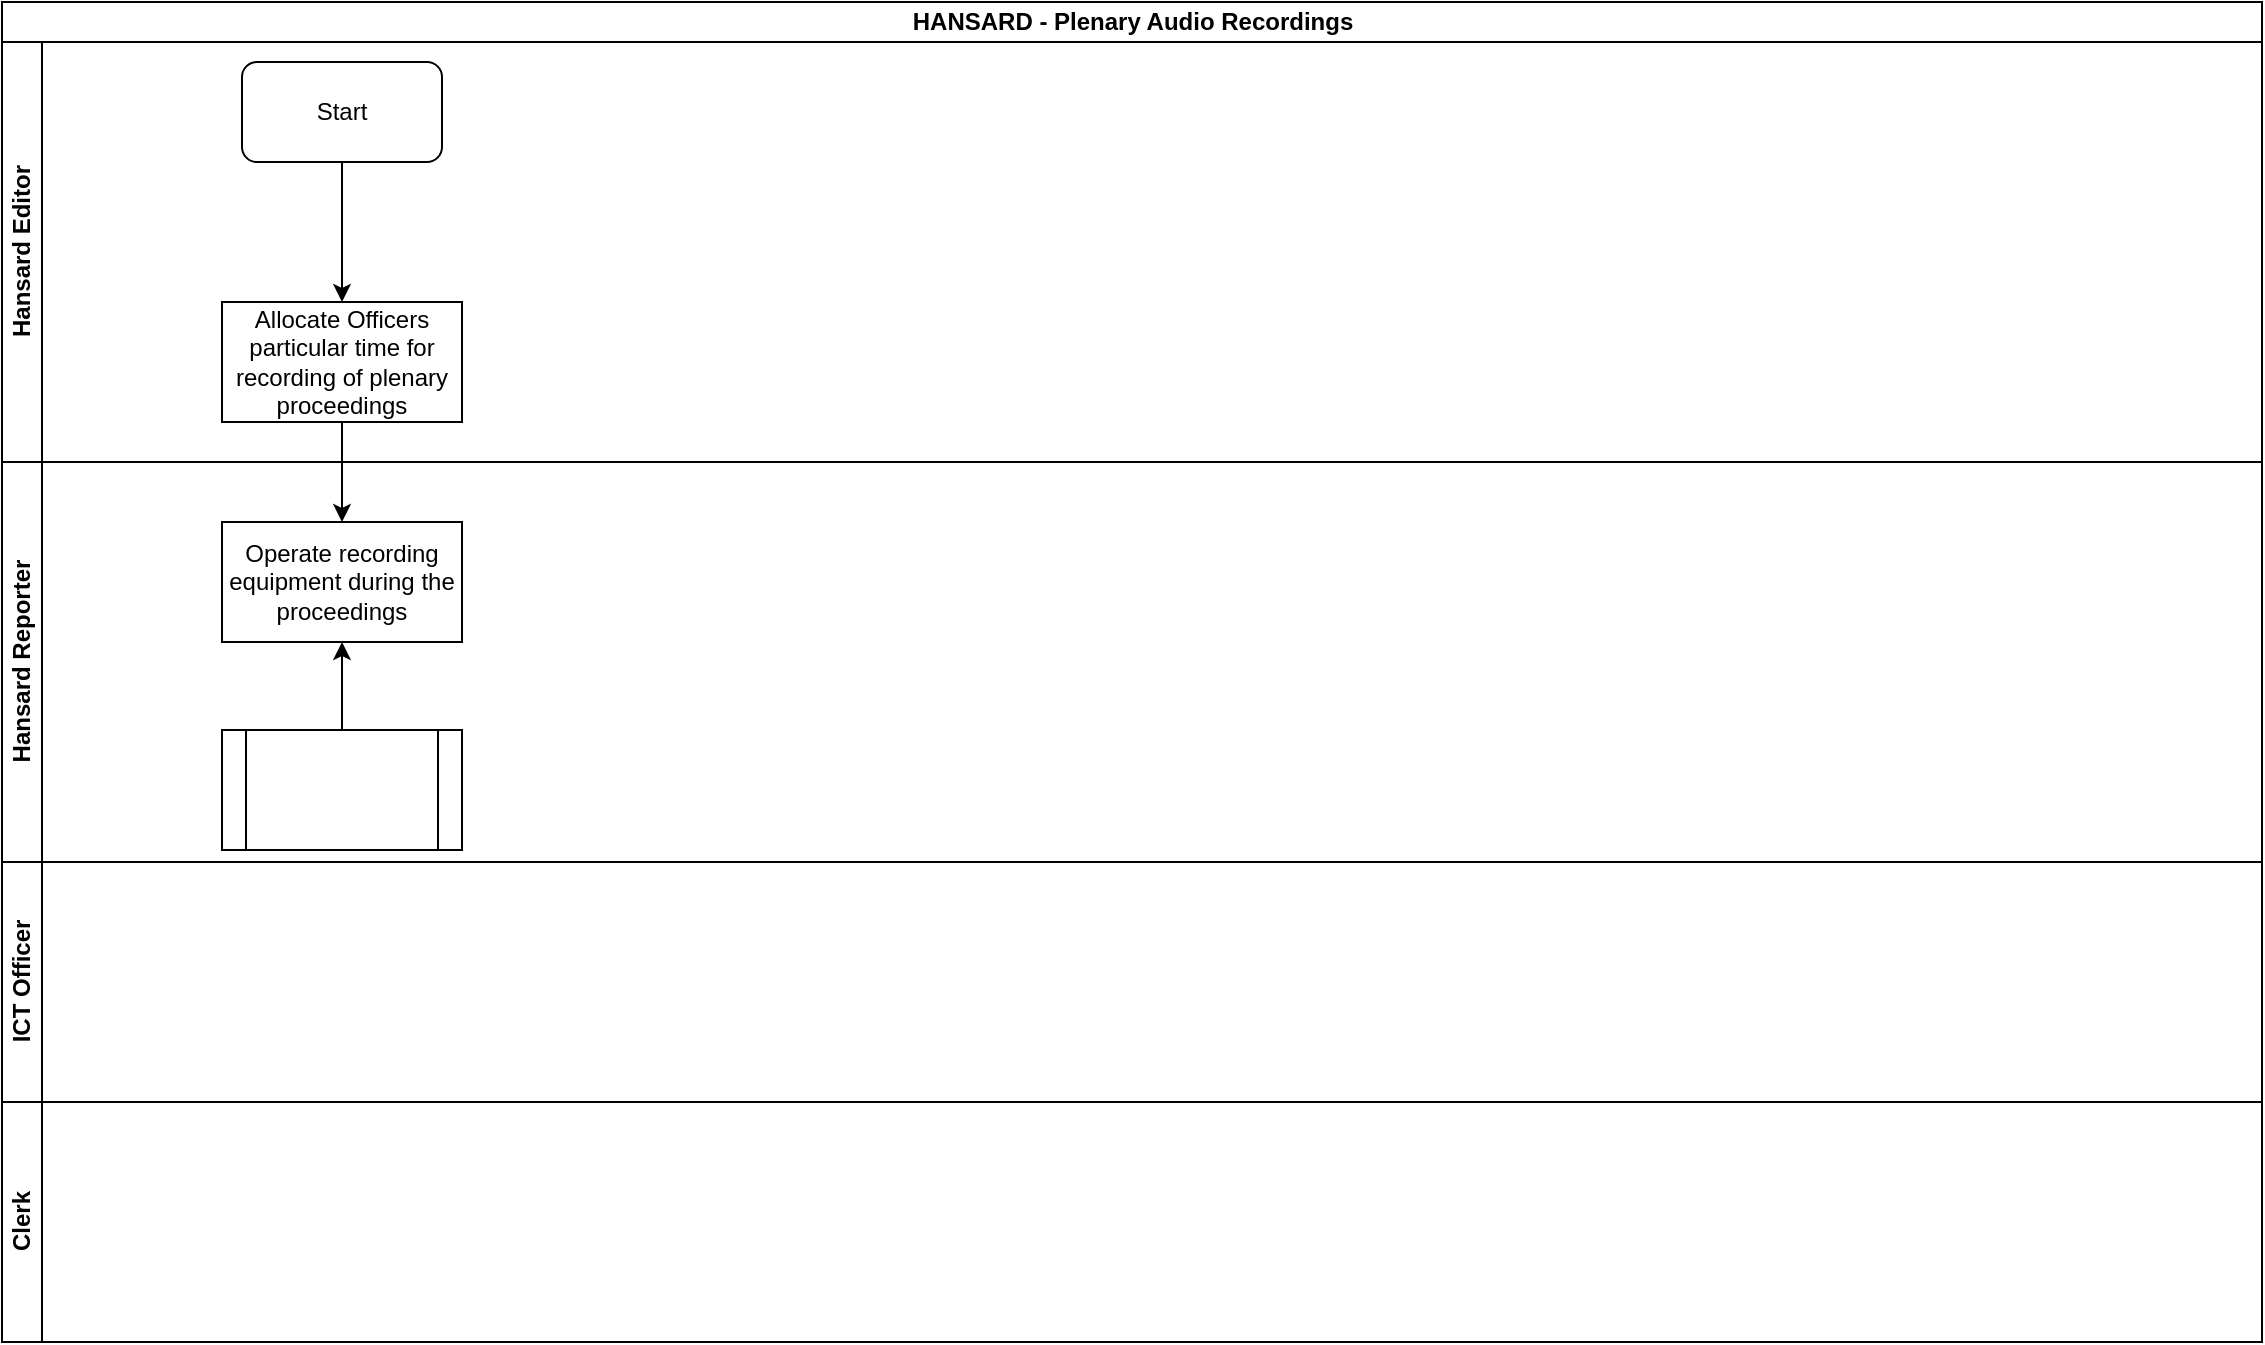 <mxfile version="13.7.7" type="github">
  <diagram id="yZyWORpR4N3k2B5hO9Oc" name="Page-1">
    <mxGraphModel dx="910" dy="487" grid="1" gridSize="10" guides="1" tooltips="1" connect="1" arrows="1" fold="1" page="1" pageScale="1" pageWidth="1169" pageHeight="827" math="0" shadow="0">
      <root>
        <mxCell id="0" />
        <mxCell id="1" parent="0" />
        <mxCell id="q7ujqtCJ4n2Gz-Uq-b1V-1" value="HANSARD - Plenary Audio Recordings" style="swimlane;html=1;childLayout=stackLayout;resizeParent=1;resizeParentMax=0;horizontal=1;startSize=20;horizontalStack=0;" vertex="1" parent="1">
          <mxGeometry x="20" y="20" width="1130" height="670" as="geometry" />
        </mxCell>
        <mxCell id="q7ujqtCJ4n2Gz-Uq-b1V-2" value="Hansard Editor" style="swimlane;html=1;startSize=20;horizontal=0;" vertex="1" parent="q7ujqtCJ4n2Gz-Uq-b1V-1">
          <mxGeometry y="20" width="1130" height="210" as="geometry" />
        </mxCell>
        <mxCell id="q7ujqtCJ4n2Gz-Uq-b1V-10" value="Start" style="rounded=1;whiteSpace=wrap;html=1;" vertex="1" parent="q7ujqtCJ4n2Gz-Uq-b1V-2">
          <mxGeometry x="120" y="10" width="100" height="50" as="geometry" />
        </mxCell>
        <mxCell id="q7ujqtCJ4n2Gz-Uq-b1V-12" value="" style="edgeStyle=orthogonalEdgeStyle;rounded=0;orthogonalLoop=1;jettySize=auto;html=1;" edge="1" parent="q7ujqtCJ4n2Gz-Uq-b1V-2" source="q7ujqtCJ4n2Gz-Uq-b1V-10" target="q7ujqtCJ4n2Gz-Uq-b1V-13">
          <mxGeometry relative="1" as="geometry">
            <mxPoint x="170" y="140" as="targetPoint" />
          </mxGeometry>
        </mxCell>
        <mxCell id="q7ujqtCJ4n2Gz-Uq-b1V-13" value="Allocate Officers particular time for recording of plenary proceedings " style="rounded=0;whiteSpace=wrap;html=1;" vertex="1" parent="q7ujqtCJ4n2Gz-Uq-b1V-2">
          <mxGeometry x="110" y="130" width="120" height="60" as="geometry" />
        </mxCell>
        <mxCell id="q7ujqtCJ4n2Gz-Uq-b1V-3" value="Hansard Reporter" style="swimlane;html=1;startSize=20;horizontal=0;" vertex="1" parent="q7ujqtCJ4n2Gz-Uq-b1V-1">
          <mxGeometry y="230" width="1130" height="200" as="geometry" />
        </mxCell>
        <mxCell id="q7ujqtCJ4n2Gz-Uq-b1V-14" value="Operate recording equipment during the proceedings" style="whiteSpace=wrap;html=1;rounded=0;" vertex="1" parent="q7ujqtCJ4n2Gz-Uq-b1V-3">
          <mxGeometry x="110" y="30" width="120" height="60" as="geometry" />
        </mxCell>
        <mxCell id="q7ujqtCJ4n2Gz-Uq-b1V-16" value="" style="shape=process;whiteSpace=wrap;html=1;backgroundOutline=1;rounded=0;" vertex="1" parent="q7ujqtCJ4n2Gz-Uq-b1V-3">
          <mxGeometry x="110" y="134" width="120" height="60" as="geometry" />
        </mxCell>
        <mxCell id="q7ujqtCJ4n2Gz-Uq-b1V-19" value="" style="edgeStyle=orthogonalEdgeStyle;rounded=0;orthogonalLoop=1;jettySize=auto;html=1;entryX=0.5;entryY=1;entryDx=0;entryDy=0;" edge="1" parent="q7ujqtCJ4n2Gz-Uq-b1V-3" source="q7ujqtCJ4n2Gz-Uq-b1V-16" target="q7ujqtCJ4n2Gz-Uq-b1V-14">
          <mxGeometry relative="1" as="geometry">
            <mxPoint x="170" y="54" as="targetPoint" />
          </mxGeometry>
        </mxCell>
        <mxCell id="q7ujqtCJ4n2Gz-Uq-b1V-4" value="ICT Officer" style="swimlane;html=1;startSize=20;horizontal=0;" vertex="1" parent="q7ujqtCJ4n2Gz-Uq-b1V-1">
          <mxGeometry y="430" width="1130" height="120" as="geometry" />
        </mxCell>
        <mxCell id="q7ujqtCJ4n2Gz-Uq-b1V-9" value="Clerk" style="swimlane;html=1;startSize=20;horizontal=0;" vertex="1" parent="q7ujqtCJ4n2Gz-Uq-b1V-1">
          <mxGeometry y="550" width="1130" height="120" as="geometry" />
        </mxCell>
        <mxCell id="q7ujqtCJ4n2Gz-Uq-b1V-15" value="" style="edgeStyle=orthogonalEdgeStyle;rounded=0;orthogonalLoop=1;jettySize=auto;html=1;" edge="1" parent="q7ujqtCJ4n2Gz-Uq-b1V-1" source="q7ujqtCJ4n2Gz-Uq-b1V-13" target="q7ujqtCJ4n2Gz-Uq-b1V-14">
          <mxGeometry relative="1" as="geometry" />
        </mxCell>
      </root>
    </mxGraphModel>
  </diagram>
</mxfile>
